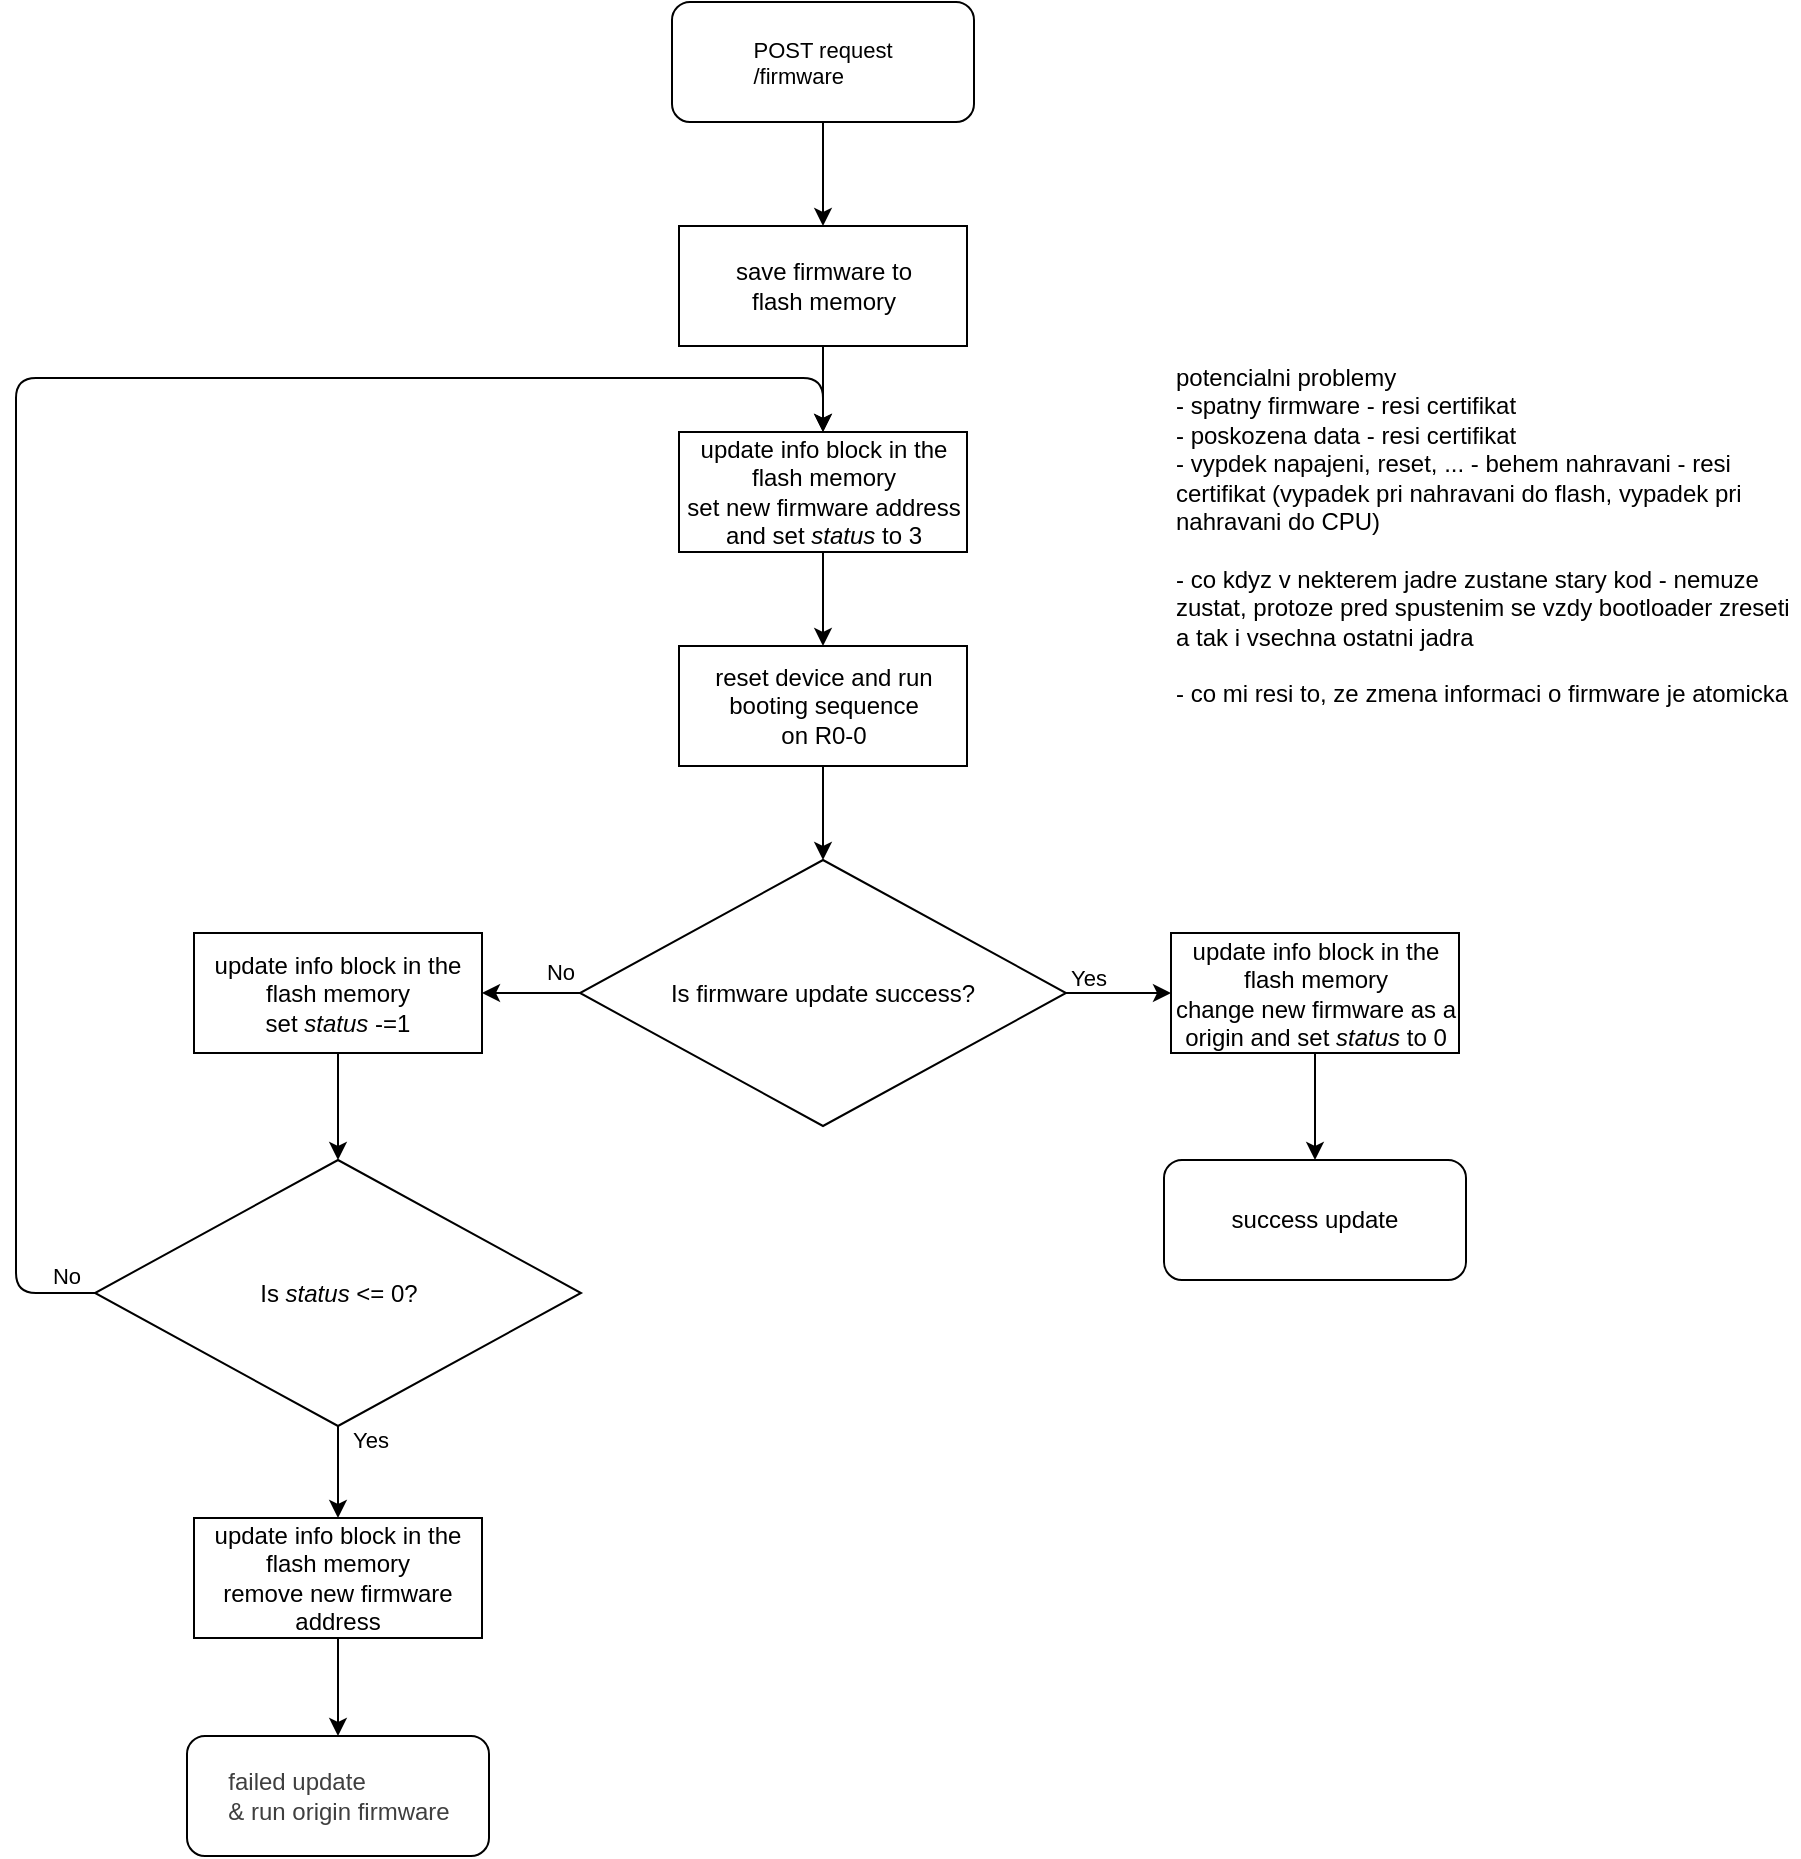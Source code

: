 <mxfile scale="3" border="0">
    <diagram id="LzTGRrPrDBO6Tm46XuKC" name="Page-1">
        <mxGraphModel dx="2171" dy="1851" grid="0" gridSize="10" guides="1" tooltips="1" connect="1" arrows="1" fold="1" page="0" pageScale="1" pageWidth="1600" pageHeight="1200" math="0" shadow="0">
            <root>
                <mxCell id="0"/>
                <mxCell id="1" parent="0"/>
                <mxCell id="297" style="edgeStyle=none;html=1;exitX=0.5;exitY=1;exitDx=0;exitDy=0;" edge="1" parent="1" source="250" target="286">
                    <mxGeometry relative="1" as="geometry"/>
                </mxCell>
                <mxCell id="250" value="&lt;span style=&quot;color: rgb(0, 0, 0); font-size: 11px; text-align: left; text-wrap-mode: nowrap;&quot;&gt;POST request&lt;/span&gt;&lt;div style=&quot;font-size: 11px; text-align: left; text-wrap-mode: nowrap;&quot;&gt;/firmware&lt;/div&gt;" style="rounded=1;whiteSpace=wrap;html=1;flipV=0;" parent="1" vertex="1">
                    <mxGeometry x="-725" y="-1007" width="151" height="60" as="geometry"/>
                </mxCell>
                <mxCell id="298" style="edgeStyle=none;html=1;exitX=0.5;exitY=1;exitDx=0;exitDy=0;" edge="1" parent="1" source="286" target="287">
                    <mxGeometry relative="1" as="geometry"/>
                </mxCell>
                <mxCell id="286" value="save firmware to&lt;br&gt;flash memory" style="rounded=0;whiteSpace=wrap;html=1;flipV=0;" vertex="1" parent="1">
                    <mxGeometry x="-721.5" y="-895" width="144" height="60" as="geometry"/>
                </mxCell>
                <mxCell id="299" style="edgeStyle=none;html=1;exitX=0.5;exitY=1;exitDx=0;exitDy=0;" edge="1" parent="1" source="287" target="288">
                    <mxGeometry relative="1" as="geometry"/>
                </mxCell>
                <mxCell id="287" value="update info block in the flash memory&lt;div&gt;set new firmware address and set&amp;nbsp;&lt;i&gt;status &lt;/i&gt;to 3&lt;/div&gt;" style="rounded=0;whiteSpace=wrap;html=1;flipV=0;" vertex="1" parent="1">
                    <mxGeometry x="-721.5" y="-792" width="144" height="60" as="geometry"/>
                </mxCell>
                <mxCell id="300" style="edgeStyle=none;html=1;exitX=0.5;exitY=1;exitDx=0;exitDy=0;" edge="1" parent="1" source="288" target="290">
                    <mxGeometry relative="1" as="geometry"/>
                </mxCell>
                <mxCell id="288" value="reset device and run booting sequence&lt;br&gt;on R0-0" style="rounded=0;whiteSpace=wrap;html=1;flipV=0;" vertex="1" parent="1">
                    <mxGeometry x="-721.5" y="-685" width="144" height="60" as="geometry"/>
                </mxCell>
                <mxCell id="301" style="edgeStyle=none;html=1;exitX=1;exitY=0.5;exitDx=0;exitDy=0;" edge="1" parent="1" source="290" target="291">
                    <mxGeometry relative="1" as="geometry"/>
                </mxCell>
                <mxCell id="308" value="Yes" style="edgeLabel;html=1;align=center;verticalAlign=middle;resizable=0;points=[];" vertex="1" connectable="0" parent="301">
                    <mxGeometry x="0.004" y="-2" relative="1" as="geometry">
                        <mxPoint x="-16" y="-10" as="offset"/>
                    </mxGeometry>
                </mxCell>
                <mxCell id="303" style="edgeStyle=none;html=1;exitX=0;exitY=0.5;exitDx=0;exitDy=0;" edge="1" parent="1" source="290" target="292">
                    <mxGeometry relative="1" as="geometry"/>
                </mxCell>
                <mxCell id="309" value="No" style="edgeLabel;html=1;align=center;verticalAlign=middle;resizable=0;points=[];" vertex="1" connectable="0" parent="303">
                    <mxGeometry x="-0.437" y="2" relative="1" as="geometry">
                        <mxPoint x="4" y="-13" as="offset"/>
                    </mxGeometry>
                </mxCell>
                <mxCell id="290" value="Is firmware update success?" style="rhombus;whiteSpace=wrap;html=1;flipV=0;" vertex="1" parent="1">
                    <mxGeometry x="-771" y="-578" width="243" height="133" as="geometry"/>
                </mxCell>
                <mxCell id="302" style="edgeStyle=none;html=1;exitX=0.5;exitY=1;exitDx=0;exitDy=0;" edge="1" parent="1" source="291" target="295">
                    <mxGeometry relative="1" as="geometry"/>
                </mxCell>
                <mxCell id="291" value="update info block in the flash memory&lt;div&gt;change new firmware as a origin and set &lt;i&gt;status &lt;/i&gt;to 0&lt;/div&gt;" style="rounded=0;whiteSpace=wrap;html=1;" vertex="1" parent="1">
                    <mxGeometry x="-475.5" y="-541.5" width="144" height="60" as="geometry"/>
                </mxCell>
                <mxCell id="312" style="edgeStyle=none;html=1;exitX=0.5;exitY=1;exitDx=0;exitDy=0;" edge="1" parent="1" source="292" target="293">
                    <mxGeometry relative="1" as="geometry"/>
                </mxCell>
                <mxCell id="292" value="update info block in the flash memory&lt;div&gt;set &lt;i&gt;status &lt;/i&gt;-=1&lt;/div&gt;" style="rounded=0;whiteSpace=wrap;html=1;" vertex="1" parent="1">
                    <mxGeometry x="-964" y="-541.5" width="144" height="60" as="geometry"/>
                </mxCell>
                <mxCell id="305" style="edgeStyle=none;html=1;exitX=0.5;exitY=1;exitDx=0;exitDy=0;" edge="1" parent="1" source="293" target="294">
                    <mxGeometry relative="1" as="geometry"/>
                </mxCell>
                <mxCell id="311" value="Yes" style="edgeLabel;html=1;align=center;verticalAlign=middle;resizable=0;points=[];" vertex="1" connectable="0" parent="305">
                    <mxGeometry x="-0.453" relative="1" as="geometry">
                        <mxPoint x="16" y="-6" as="offset"/>
                    </mxGeometry>
                </mxCell>
                <mxCell id="313" style="edgeStyle=orthogonalEdgeStyle;html=1;exitX=0;exitY=0.5;exitDx=0;exitDy=0;entryX=0.5;entryY=0;entryDx=0;entryDy=0;" edge="1" parent="1" source="293" target="287">
                    <mxGeometry relative="1" as="geometry">
                        <Array as="points">
                            <mxPoint x="-1053" y="-362"/>
                            <mxPoint x="-1053" y="-819"/>
                            <mxPoint x="-649" y="-819"/>
                        </Array>
                    </mxGeometry>
                </mxCell>
                <mxCell id="314" value="No" style="edgeLabel;html=1;align=center;verticalAlign=middle;resizable=0;points=[];" vertex="1" connectable="0" parent="313">
                    <mxGeometry x="-0.949" y="-1" relative="1" as="geometry">
                        <mxPoint x="9" y="-8" as="offset"/>
                    </mxGeometry>
                </mxCell>
                <mxCell id="293" value="Is &lt;i&gt;status &lt;/i&gt;&amp;lt;= 0?" style="rhombus;whiteSpace=wrap;html=1;" vertex="1" parent="1">
                    <mxGeometry x="-1013.5" y="-428.0" width="243" height="133" as="geometry"/>
                </mxCell>
                <mxCell id="306" style="edgeStyle=none;html=1;exitX=0.5;exitY=1;exitDx=0;exitDy=0;" edge="1" parent="1" source="294" target="296">
                    <mxGeometry relative="1" as="geometry"/>
                </mxCell>
                <mxCell id="294" value="update info block in the flash memory&lt;div&gt;remove new firmware address&lt;/div&gt;" style="rounded=0;whiteSpace=wrap;html=1;" vertex="1" parent="1">
                    <mxGeometry x="-964" y="-249" width="144" height="60" as="geometry"/>
                </mxCell>
                <mxCell id="295" value="&lt;div style=&quot;text-align: left;&quot;&gt;&lt;span style=&quot;background-color: transparent; text-wrap-mode: nowrap;&quot;&gt;&lt;font&gt;success update&lt;/font&gt;&lt;/span&gt;&lt;/div&gt;" style="rounded=1;whiteSpace=wrap;html=1;" vertex="1" parent="1">
                    <mxGeometry x="-479" y="-428" width="151" height="60" as="geometry"/>
                </mxCell>
                <mxCell id="296" value="&lt;div style=&quot;text-align: left;&quot;&gt;&lt;font&gt;&lt;span style=&quot;color: rgb(63, 63, 63); text-wrap-mode: nowrap;&quot;&gt;failed update&lt;/span&gt;&lt;br style=&quot;color: rgb(63, 63, 63); text-wrap-mode: nowrap;&quot;&gt;&lt;span style=&quot;color: rgb(63, 63, 63); text-wrap-mode: nowrap;&quot;&gt;&amp;amp; run origin firmware&lt;/span&gt;&lt;/font&gt;&lt;/div&gt;" style="rounded=1;whiteSpace=wrap;html=1;" vertex="1" parent="1">
                    <mxGeometry x="-967.5" y="-140" width="151" height="60" as="geometry"/>
                </mxCell>
                <mxCell id="315" value="potencialni problemy&lt;br&gt;- spatny firmware - resi certifikat&lt;br&gt;- poskozena data - resi certifikat&lt;br&gt;- vypdek napajeni, reset, ... - behem nahravani - resi certifikat (vypadek pri nahravani do flash, vypadek pri nahravani do CPU)&lt;div&gt;&lt;font color=&quot;#000000&quot;&gt;&lt;br&gt;&lt;/font&gt;&lt;/div&gt;&lt;div&gt;&lt;font color=&quot;#000000&quot;&gt;- co kdyz v nekterem jadre zustane stary kod - nemuze zustat, protoze pred spustenim se vzdy bootloader zreseti a tak i vsechna ostatni jadra&lt;br&gt;&lt;/font&gt;&lt;div&gt;&lt;br&gt;- co mi resi to, ze zmena informaci o firmware je atomicka&lt;/div&gt;&lt;/div&gt;" style="text;html=1;align=left;verticalAlign=top;whiteSpace=wrap;rounded=0;" vertex="1" parent="1">
                    <mxGeometry x="-475.5" y="-833" width="314" height="103" as="geometry"/>
                </mxCell>
            </root>
        </mxGraphModel>
    </diagram>
</mxfile>